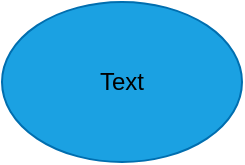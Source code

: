 <mxfile version="12.9.5" type="device"><diagram id="wmE99hgqIOGJl7aUbeYu" name="Page-1"><mxGraphModel dx="1038" dy="631" grid="1" gridSize="10" guides="1" tooltips="1" connect="1" arrows="1" fold="1" page="1" pageScale="1" pageWidth="850" pageHeight="1100" math="0" shadow="0"><root><mxCell id="0"/><mxCell id="1" parent="0"/><mxCell id="VP5nSNt8r3INpiV7tRM9-1" value="" style="ellipse;whiteSpace=wrap;html=1;fillColor=#1ba1e2;strokeColor=#006EAF;fontColor=#ffffff;" vertex="1" parent="1"><mxGeometry x="190" y="40" width="120" height="80" as="geometry"/></mxCell><mxCell id="VP5nSNt8r3INpiV7tRM9-2" value="Text" style="text;html=1;strokeColor=none;fillColor=none;align=center;verticalAlign=middle;whiteSpace=wrap;rounded=0;" vertex="1" parent="1"><mxGeometry x="200" y="60" width="100" height="40" as="geometry"/></mxCell></root></mxGraphModel></diagram></mxfile>